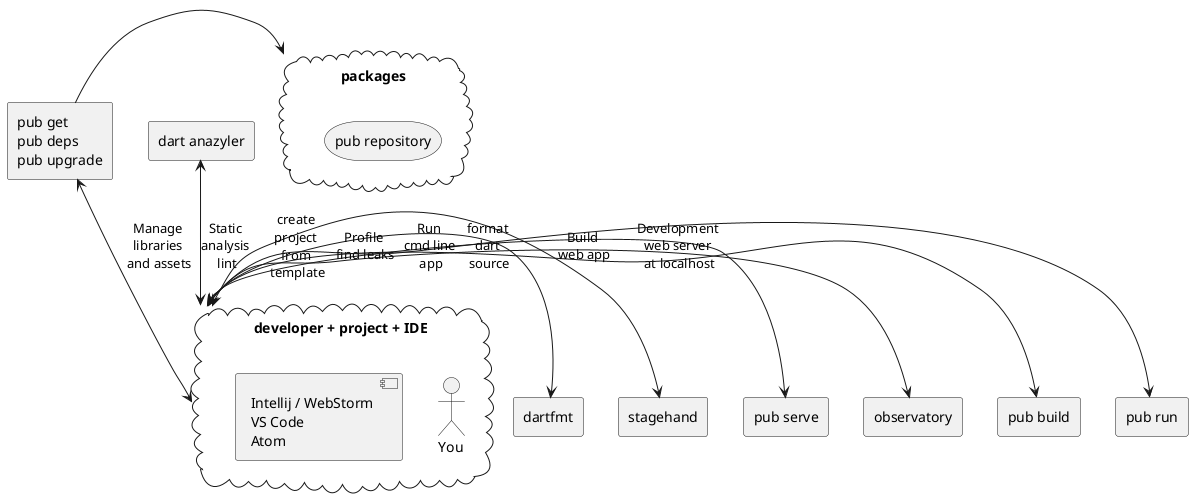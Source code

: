 @startuml

cloud "developer + project + IDE" as devProject {
    actor You
    component [Intellij / WebStorm \nVS Code \nAtom] [[https://www.dartlang.org/tools#ides]]
}

cloud "packages" as pubRepo {
    storage "pub repository" [[https://pub.dartlang.org/]]
}

agent "pub get \npub deps\npub upgrade" as pubDependencies [[https://www.dartlang.org/tools/pub]]

agent stagehand [[http://stagehand.pub/]]

agent "dart anazyler" as dartAnazyler [[https://www.dartlang.org/tools/analyzer]]

agent dartfmt [[https://pub.dartlang.org/packages/dart_style]]

agent "pub serve" as pubServe [[https://webdev.dartlang.org/tools/pub/pub-serve]]

agent "pub run" as pubRun [[https://www.dartlang.org/tools/pub/cmd/pub-run]]

agent "pub build" as pubBuild [[https://webdev.dartlang.org/tools/pub/pub-build]]

agent observatory [[https://dart-lang.github.io/observatory/]]

devProject <-> stagehand: create \nproject \nfrom \ntemplate
devProject <-left-> dartfmt: format \ndart \nsource
devProject <-> pubServe: Development \nweb server \nat localhost
devProject <-up-> dartAnazyler: Static \nanalysis \nlint
devProject <-right-> observatory: Profile \nfind leaks
devProject <-> pubBuild: Build \nweb app
devProject <-> pubRun: Run \ncmd line \napp
devProject <-up-> pubDependencies: Manage \nlibraries \nand assets

pubRepo <- pubDependencies

'User -> (Start)
'User --> (Analyze)
'
'Admin ---> (Analyze)
'
'note right of Admin : This is an example.
'
'note right of (Analyze)
'A note can also
'be on several lines
'end note
'
'note "This note is connected\nto several objects." as N2
'(Start) .. N2
'N2 .. (Use)
'

@enduml